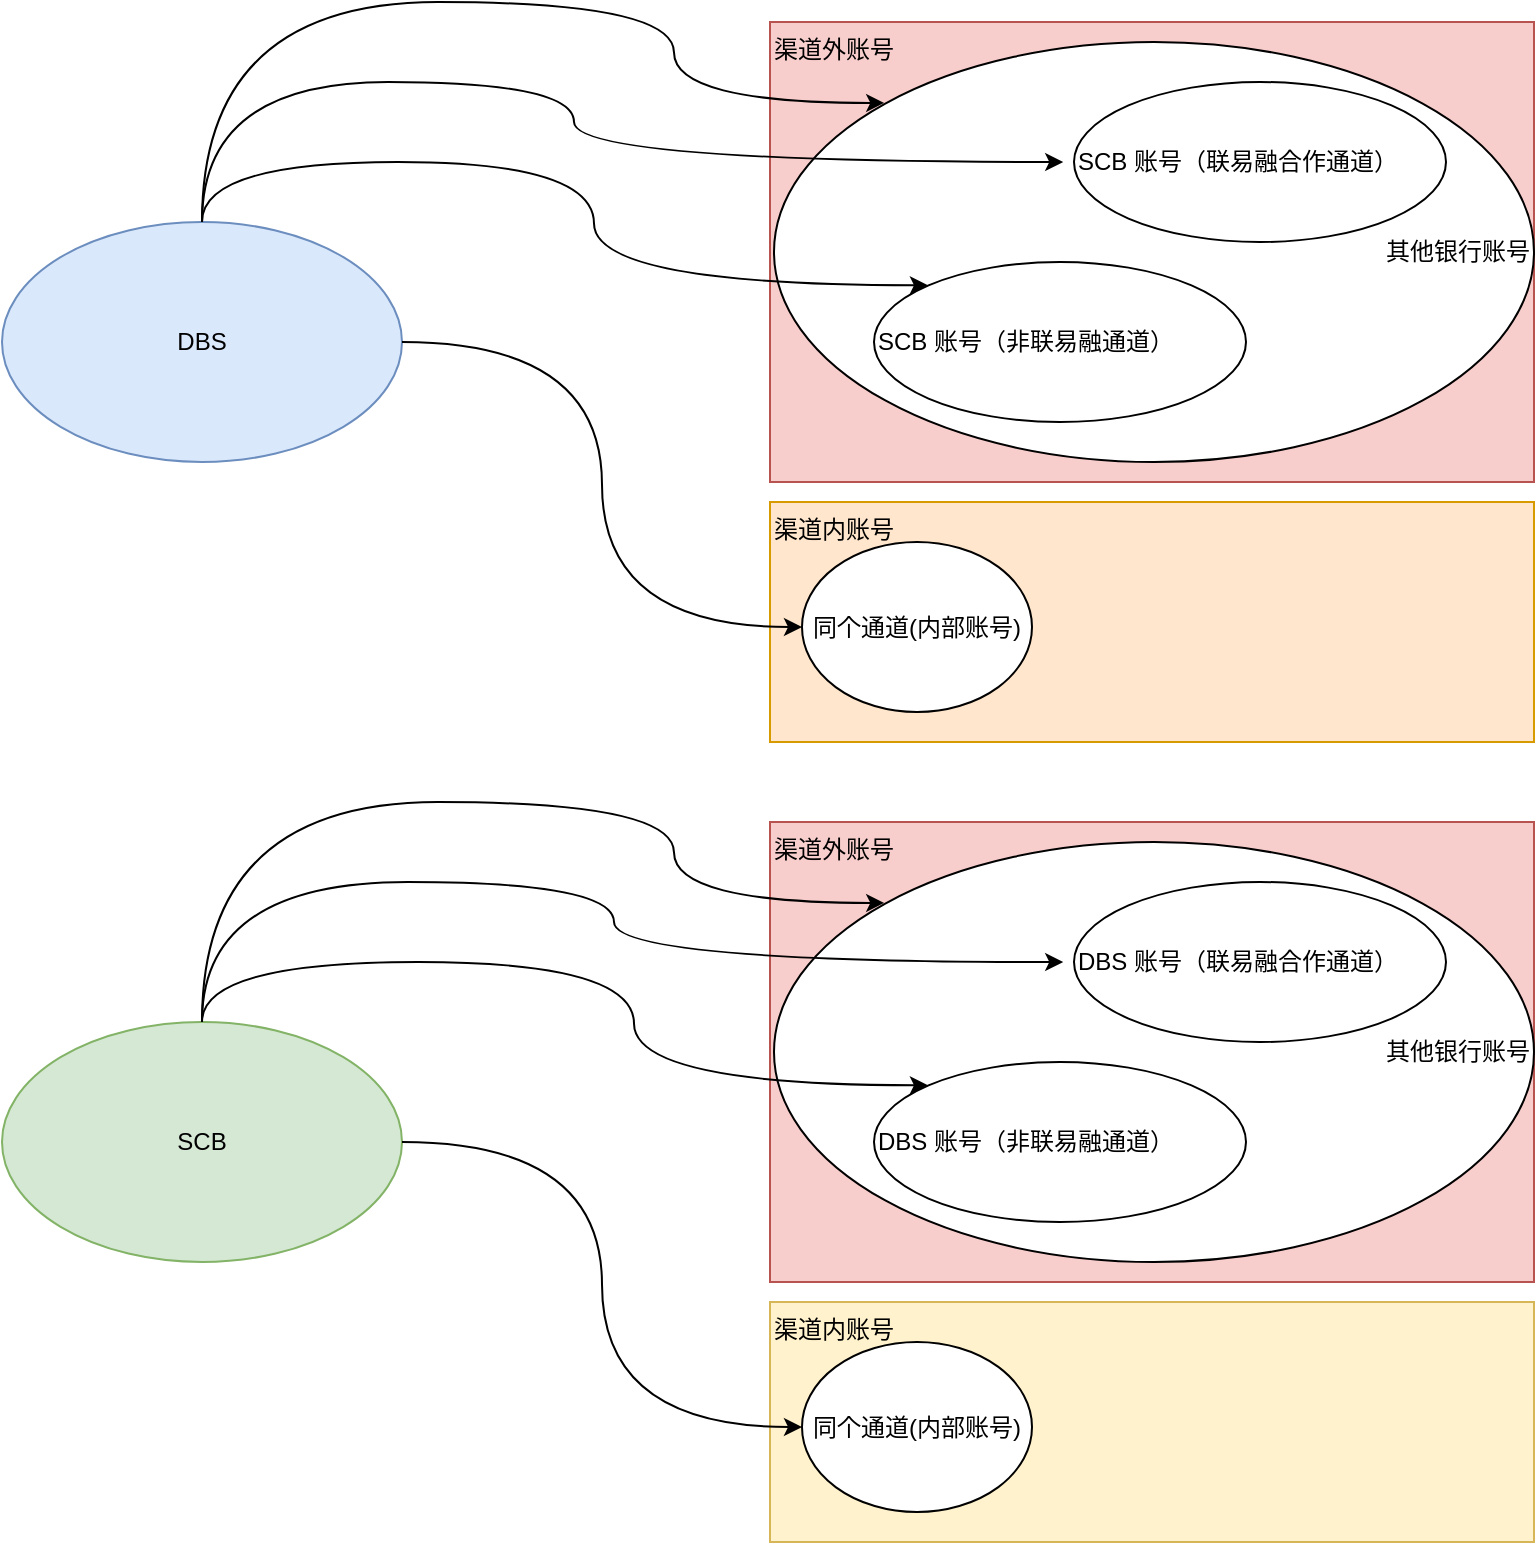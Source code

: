 <mxfile version="21.3.5" type="github">
  <diagram name="第 1 页" id="-ALs4O2s3Otpp36kydkP">
    <mxGraphModel dx="1001" dy="554" grid="1" gridSize="10" guides="1" tooltips="1" connect="1" arrows="1" fold="1" page="1" pageScale="1" pageWidth="827" pageHeight="1169" math="0" shadow="0">
      <root>
        <mxCell id="0" />
        <mxCell id="1" parent="0" />
        <mxCell id="pLcGzp6a1exoXwU1wgx8-9" value="渠道内账号" style="text;html=1;strokeColor=#d79b00;fillColor=#ffe6cc;align=left;verticalAlign=top;whiteSpace=wrap;rounded=0;strokeWidth=1;" vertex="1" parent="1">
          <mxGeometry x="418" y="400" width="382" height="120" as="geometry" />
        </mxCell>
        <mxCell id="pLcGzp6a1exoXwU1wgx8-5" value="渠道外账号" style="text;html=1;strokeColor=#b85450;fillColor=#f8cecc;align=left;verticalAlign=top;whiteSpace=wrap;rounded=0;strokeWidth=1;" vertex="1" parent="1">
          <mxGeometry x="418" y="160" width="382" height="230" as="geometry" />
        </mxCell>
        <mxCell id="pLcGzp6a1exoXwU1wgx8-2" value="其他银行账号" style="strokeWidth=1;html=1;shape=mxgraph.flowchart.start_1;whiteSpace=wrap;align=right;horizontal=1;verticalAlign=middle;" vertex="1" parent="1">
          <mxGeometry x="420" y="170" width="380" height="210" as="geometry" />
        </mxCell>
        <mxCell id="pLcGzp6a1exoXwU1wgx8-1" value="DBS" style="strokeWidth=1;html=1;shape=mxgraph.flowchart.start_1;whiteSpace=wrap;align=center;horizontal=1;verticalAlign=middle;fillColor=#dae8fc;strokeColor=#6c8ebf;" vertex="1" parent="1">
          <mxGeometry x="34" y="260" width="200" height="120" as="geometry" />
        </mxCell>
        <mxCell id="5vpyDN43tX-CinXj2xsW-13" value="SCB 账号（联易融合作通道）" style="strokeWidth=1;html=1;shape=mxgraph.flowchart.start_1;whiteSpace=wrap;align=left;" parent="1" vertex="1">
          <mxGeometry x="570" y="190" width="186" height="80" as="geometry" />
        </mxCell>
        <mxCell id="5vpyDN43tX-CinXj2xsW-14" value="同个通道(内部账号)" style="strokeWidth=1;html=1;shape=mxgraph.flowchart.start_1;whiteSpace=wrap;" parent="1" vertex="1">
          <mxGeometry x="434" y="420" width="115" height="85" as="geometry" />
        </mxCell>
        <mxCell id="pLcGzp6a1exoXwU1wgx8-4" value="" style="edgeStyle=orthogonalEdgeStyle;rounded=0;orthogonalLoop=1;jettySize=auto;html=1;entryX=0;entryY=0.5;entryDx=0;entryDy=0;entryPerimeter=0;curved=1;strokeWidth=1;" edge="1" parent="1" source="pLcGzp6a1exoXwU1wgx8-1" target="5vpyDN43tX-CinXj2xsW-14">
          <mxGeometry relative="1" as="geometry">
            <mxPoint x="314" y="320" as="targetPoint" />
          </mxGeometry>
        </mxCell>
        <mxCell id="pLcGzp6a1exoXwU1wgx8-6" value="" style="edgeStyle=orthogonalEdgeStyle;rounded=0;orthogonalLoop=1;jettySize=auto;html=1;entryX=0.145;entryY=0.145;entryDx=0;entryDy=0;entryPerimeter=0;curved=1;exitX=0.5;exitY=0;exitDx=0;exitDy=0;exitPerimeter=0;strokeWidth=1;" edge="1" parent="1" source="pLcGzp6a1exoXwU1wgx8-1" target="pLcGzp6a1exoXwU1wgx8-2">
          <mxGeometry relative="1" as="geometry">
            <mxPoint x="244" y="330" as="sourcePoint" />
            <mxPoint x="444" y="423" as="targetPoint" />
            <Array as="points">
              <mxPoint x="134" y="150" />
              <mxPoint x="370" y="150" />
              <mxPoint x="370" y="200" />
            </Array>
          </mxGeometry>
        </mxCell>
        <mxCell id="pLcGzp6a1exoXwU1wgx8-7" value="" style="edgeStyle=orthogonalEdgeStyle;rounded=0;orthogonalLoop=1;jettySize=auto;html=1;entryX=-0.029;entryY=0.5;entryDx=0;entryDy=0;entryPerimeter=0;curved=1;exitX=0.5;exitY=0;exitDx=0;exitDy=0;exitPerimeter=0;strokeWidth=1;" edge="1" parent="1" source="pLcGzp6a1exoXwU1wgx8-1" target="5vpyDN43tX-CinXj2xsW-13">
          <mxGeometry relative="1" as="geometry">
            <mxPoint x="144" y="270" as="sourcePoint" />
            <mxPoint x="624" y="190" as="targetPoint" />
            <Array as="points">
              <mxPoint x="134" y="190" />
              <mxPoint x="320" y="190" />
              <mxPoint x="320" y="230" />
            </Array>
          </mxGeometry>
        </mxCell>
        <mxCell id="pLcGzp6a1exoXwU1wgx8-8" value="SCB 账号（非联易融通道）" style="strokeWidth=1;html=1;shape=mxgraph.flowchart.start_1;whiteSpace=wrap;align=left;" vertex="1" parent="1">
          <mxGeometry x="470" y="280" width="186" height="80" as="geometry" />
        </mxCell>
        <mxCell id="pLcGzp6a1exoXwU1wgx8-20" value="" style="edgeStyle=orthogonalEdgeStyle;rounded=0;orthogonalLoop=1;jettySize=auto;html=1;entryX=0.145;entryY=0.145;entryDx=0;entryDy=0;entryPerimeter=0;curved=1;exitX=0.5;exitY=0;exitDx=0;exitDy=0;exitPerimeter=0;strokeWidth=1;" edge="1" parent="1" source="pLcGzp6a1exoXwU1wgx8-1" target="pLcGzp6a1exoXwU1wgx8-8">
          <mxGeometry relative="1" as="geometry">
            <mxPoint x="144" y="270" as="sourcePoint" />
            <mxPoint x="485" y="230" as="targetPoint" />
            <Array as="points">
              <mxPoint x="134" y="230" />
              <mxPoint x="330" y="230" />
              <mxPoint x="330" y="292" />
            </Array>
          </mxGeometry>
        </mxCell>
        <mxCell id="pLcGzp6a1exoXwU1wgx8-32" value="渠道内账号" style="text;html=1;strokeColor=#d6b656;fillColor=#fff2cc;align=left;verticalAlign=top;whiteSpace=wrap;rounded=0;strokeWidth=1;" vertex="1" parent="1">
          <mxGeometry x="418" y="800" width="382" height="120" as="geometry" />
        </mxCell>
        <mxCell id="pLcGzp6a1exoXwU1wgx8-33" value="渠道外账号" style="text;html=1;strokeColor=#b85450;fillColor=#f8cecc;align=left;verticalAlign=top;whiteSpace=wrap;rounded=0;strokeWidth=1;" vertex="1" parent="1">
          <mxGeometry x="418" y="560" width="382" height="230" as="geometry" />
        </mxCell>
        <mxCell id="pLcGzp6a1exoXwU1wgx8-34" value="其他银行账号" style="strokeWidth=1;html=1;shape=mxgraph.flowchart.start_1;whiteSpace=wrap;align=right;horizontal=1;verticalAlign=middle;" vertex="1" parent="1">
          <mxGeometry x="420" y="570" width="380" height="210" as="geometry" />
        </mxCell>
        <mxCell id="pLcGzp6a1exoXwU1wgx8-35" value="SCB" style="strokeWidth=1;html=1;shape=mxgraph.flowchart.start_1;whiteSpace=wrap;align=center;horizontal=1;verticalAlign=middle;fillColor=#d5e8d4;strokeColor=#82b366;" vertex="1" parent="1">
          <mxGeometry x="34" y="660" width="200" height="120" as="geometry" />
        </mxCell>
        <mxCell id="pLcGzp6a1exoXwU1wgx8-36" value="DBS 账号（联易融合作通道）" style="strokeWidth=1;html=1;shape=mxgraph.flowchart.start_1;whiteSpace=wrap;align=left;" vertex="1" parent="1">
          <mxGeometry x="570" y="590" width="186" height="80" as="geometry" />
        </mxCell>
        <mxCell id="pLcGzp6a1exoXwU1wgx8-37" value="同个通道(内部账号)" style="strokeWidth=1;html=1;shape=mxgraph.flowchart.start_1;whiteSpace=wrap;" vertex="1" parent="1">
          <mxGeometry x="434" y="820" width="115" height="85" as="geometry" />
        </mxCell>
        <mxCell id="pLcGzp6a1exoXwU1wgx8-38" value="" style="edgeStyle=orthogonalEdgeStyle;rounded=0;orthogonalLoop=1;jettySize=auto;html=1;entryX=0;entryY=0.5;entryDx=0;entryDy=0;entryPerimeter=0;curved=1;strokeWidth=1;" edge="1" parent="1" source="pLcGzp6a1exoXwU1wgx8-35" target="pLcGzp6a1exoXwU1wgx8-37">
          <mxGeometry relative="1" as="geometry">
            <mxPoint x="314" y="720" as="targetPoint" />
          </mxGeometry>
        </mxCell>
        <mxCell id="pLcGzp6a1exoXwU1wgx8-39" value="" style="edgeStyle=orthogonalEdgeStyle;rounded=0;orthogonalLoop=1;jettySize=auto;html=1;entryX=0.145;entryY=0.145;entryDx=0;entryDy=0;entryPerimeter=0;curved=1;exitX=0.5;exitY=0;exitDx=0;exitDy=0;exitPerimeter=0;strokeWidth=1;" edge="1" parent="1" source="pLcGzp6a1exoXwU1wgx8-35" target="pLcGzp6a1exoXwU1wgx8-34">
          <mxGeometry relative="1" as="geometry">
            <mxPoint x="244" y="730" as="sourcePoint" />
            <mxPoint x="444" y="823" as="targetPoint" />
            <Array as="points">
              <mxPoint x="134" y="550" />
              <mxPoint x="370" y="550" />
              <mxPoint x="370" y="600" />
            </Array>
          </mxGeometry>
        </mxCell>
        <mxCell id="pLcGzp6a1exoXwU1wgx8-40" value="" style="edgeStyle=orthogonalEdgeStyle;rounded=0;orthogonalLoop=1;jettySize=auto;html=1;entryX=-0.029;entryY=0.5;entryDx=0;entryDy=0;entryPerimeter=0;curved=1;exitX=0.5;exitY=0;exitDx=0;exitDy=0;exitPerimeter=0;strokeWidth=1;" edge="1" parent="1" source="pLcGzp6a1exoXwU1wgx8-35" target="pLcGzp6a1exoXwU1wgx8-36">
          <mxGeometry relative="1" as="geometry">
            <mxPoint x="144" y="670" as="sourcePoint" />
            <mxPoint x="624" y="590" as="targetPoint" />
            <Array as="points">
              <mxPoint x="134" y="590" />
              <mxPoint x="340" y="590" />
              <mxPoint x="340" y="630" />
            </Array>
          </mxGeometry>
        </mxCell>
        <mxCell id="pLcGzp6a1exoXwU1wgx8-41" value="DBS&amp;nbsp;账号（非联易融通道）" style="strokeWidth=1;html=1;shape=mxgraph.flowchart.start_1;whiteSpace=wrap;align=left;" vertex="1" parent="1">
          <mxGeometry x="470" y="680" width="186" height="80" as="geometry" />
        </mxCell>
        <mxCell id="pLcGzp6a1exoXwU1wgx8-42" value="" style="edgeStyle=orthogonalEdgeStyle;rounded=0;orthogonalLoop=1;jettySize=auto;html=1;entryX=0.145;entryY=0.145;entryDx=0;entryDy=0;entryPerimeter=0;curved=1;exitX=0.5;exitY=0;exitDx=0;exitDy=0;exitPerimeter=0;strokeWidth=1;" edge="1" parent="1" source="pLcGzp6a1exoXwU1wgx8-35" target="pLcGzp6a1exoXwU1wgx8-41">
          <mxGeometry relative="1" as="geometry">
            <mxPoint x="144" y="670" as="sourcePoint" />
            <mxPoint x="485" y="630" as="targetPoint" />
            <Array as="points">
              <mxPoint x="134" y="630" />
              <mxPoint x="350" y="630" />
              <mxPoint x="350" y="692" />
            </Array>
          </mxGeometry>
        </mxCell>
      </root>
    </mxGraphModel>
  </diagram>
</mxfile>
